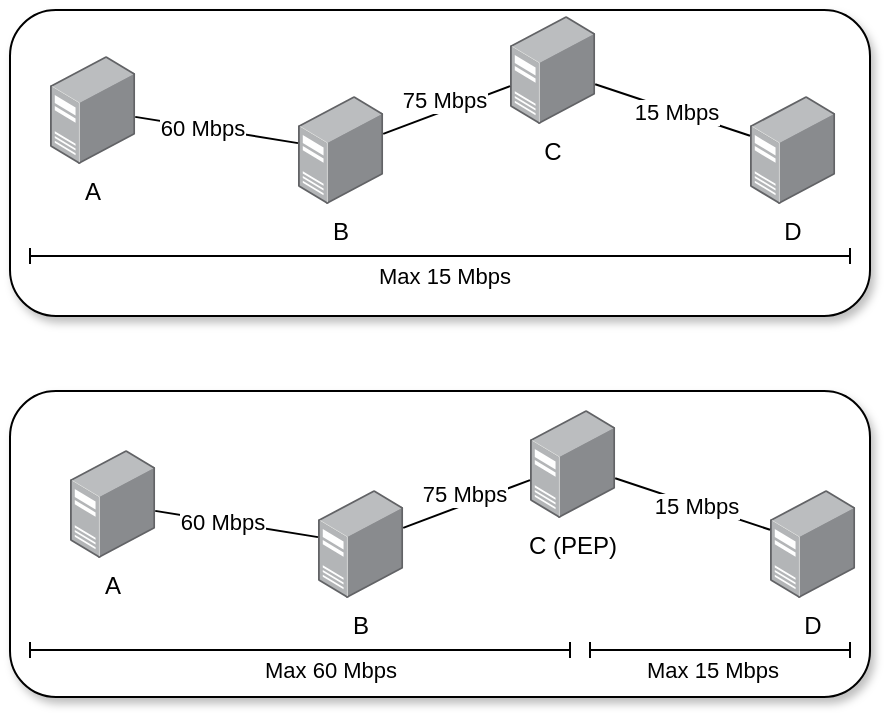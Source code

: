 <mxfile version="22.0.3" type="device">
  <diagram name="Page-1" id="pjTQNIyQqY3bhzDktiBu">
    <mxGraphModel dx="629" dy="568" grid="0" gridSize="10" guides="1" tooltips="1" connect="1" arrows="1" fold="1" page="0" pageScale="1" pageWidth="827" pageHeight="1169" math="0" shadow="0">
      <root>
        <mxCell id="0" />
        <mxCell id="1" parent="0" />
        <mxCell id="rFjCWDTAT1a2-XJxK38Y-43" value="" style="rounded=1;whiteSpace=wrap;html=1;shadow=1;" vertex="1" parent="1">
          <mxGeometry x="270" y="550.5" width="430" height="153" as="geometry" />
        </mxCell>
        <mxCell id="rFjCWDTAT1a2-XJxK38Y-42" value="" style="rounded=1;whiteSpace=wrap;html=1;shadow=1;" vertex="1" parent="1">
          <mxGeometry x="270" y="360" width="430" height="153" as="geometry" />
        </mxCell>
        <mxCell id="rFjCWDTAT1a2-XJxK38Y-1" value="B" style="image;points=[];aspect=fixed;html=1;align=center;shadow=0;dashed=0;image=img/lib/allied_telesis/computer_and_terminals/Server_Desktop.svg;" vertex="1" parent="1">
          <mxGeometry x="414" y="403" width="42.6" height="54" as="geometry" />
        </mxCell>
        <mxCell id="rFjCWDTAT1a2-XJxK38Y-2" value="C" style="image;points=[];aspect=fixed;html=1;align=center;shadow=0;dashed=0;image=img/lib/allied_telesis/computer_and_terminals/Server_Desktop.svg;" vertex="1" parent="1">
          <mxGeometry x="520" y="363" width="42.6" height="54" as="geometry" />
        </mxCell>
        <mxCell id="rFjCWDTAT1a2-XJxK38Y-3" value="A" style="image;points=[];aspect=fixed;html=1;align=center;shadow=0;dashed=0;image=img/lib/allied_telesis/computer_and_terminals/Server_Desktop.svg;" vertex="1" parent="1">
          <mxGeometry x="290" y="383" width="42.6" height="54" as="geometry" />
        </mxCell>
        <mxCell id="rFjCWDTAT1a2-XJxK38Y-4" value="D" style="image;points=[];aspect=fixed;html=1;align=center;shadow=0;dashed=0;image=img/lib/allied_telesis/computer_and_terminals/Server_Desktop.svg;" vertex="1" parent="1">
          <mxGeometry x="640" y="403" width="42.6" height="54" as="geometry" />
        </mxCell>
        <mxCell id="rFjCWDTAT1a2-XJxK38Y-5" value="" style="endArrow=none;html=1;rounded=0;" edge="1" parent="1" source="rFjCWDTAT1a2-XJxK38Y-3" target="rFjCWDTAT1a2-XJxK38Y-1">
          <mxGeometry width="50" height="50" relative="1" as="geometry">
            <mxPoint x="390" y="523" as="sourcePoint" />
            <mxPoint x="440" y="473" as="targetPoint" />
          </mxGeometry>
        </mxCell>
        <mxCell id="rFjCWDTAT1a2-XJxK38Y-11" value="60 Mbps" style="edgeLabel;html=1;align=center;verticalAlign=middle;resizable=0;points=[];" vertex="1" connectable="0" parent="rFjCWDTAT1a2-XJxK38Y-5">
          <mxGeometry x="-0.172" relative="1" as="geometry">
            <mxPoint as="offset" />
          </mxGeometry>
        </mxCell>
        <mxCell id="rFjCWDTAT1a2-XJxK38Y-6" value="" style="endArrow=none;html=1;rounded=0;" edge="1" parent="1" source="rFjCWDTAT1a2-XJxK38Y-1" target="rFjCWDTAT1a2-XJxK38Y-2">
          <mxGeometry width="50" height="50" relative="1" as="geometry">
            <mxPoint x="390" y="523" as="sourcePoint" />
            <mxPoint x="440" y="473" as="targetPoint" />
          </mxGeometry>
        </mxCell>
        <mxCell id="rFjCWDTAT1a2-XJxK38Y-8" value="75 Mbps" style="edgeLabel;html=1;align=center;verticalAlign=middle;resizable=0;points=[];" vertex="1" connectable="0" parent="rFjCWDTAT1a2-XJxK38Y-6">
          <mxGeometry x="-0.177" y="-1" relative="1" as="geometry">
            <mxPoint x="4" y="-8" as="offset" />
          </mxGeometry>
        </mxCell>
        <mxCell id="rFjCWDTAT1a2-XJxK38Y-7" value="" style="endArrow=none;html=1;rounded=0;" edge="1" parent="1" source="rFjCWDTAT1a2-XJxK38Y-2" target="rFjCWDTAT1a2-XJxK38Y-4">
          <mxGeometry width="50" height="50" relative="1" as="geometry">
            <mxPoint x="390" y="523" as="sourcePoint" />
            <mxPoint x="440" y="473" as="targetPoint" />
          </mxGeometry>
        </mxCell>
        <mxCell id="rFjCWDTAT1a2-XJxK38Y-10" value="15 Mbps" style="edgeLabel;html=1;align=center;verticalAlign=middle;resizable=0;points=[];" vertex="1" connectable="0" parent="rFjCWDTAT1a2-XJxK38Y-7">
          <mxGeometry x="0.026" relative="1" as="geometry">
            <mxPoint as="offset" />
          </mxGeometry>
        </mxCell>
        <mxCell id="rFjCWDTAT1a2-XJxK38Y-13" value="" style="endArrow=baseDash;html=1;rounded=0;startArrow=baseDash;startFill=0;endFill=0;" edge="1" parent="1">
          <mxGeometry width="50" height="50" relative="1" as="geometry">
            <mxPoint x="280" y="483" as="sourcePoint" />
            <mxPoint x="690" y="483" as="targetPoint" />
          </mxGeometry>
        </mxCell>
        <mxCell id="rFjCWDTAT1a2-XJxK38Y-14" value="Max 15 Mbps" style="edgeLabel;html=1;align=center;verticalAlign=middle;resizable=0;points=[];" vertex="1" connectable="0" parent="rFjCWDTAT1a2-XJxK38Y-13">
          <mxGeometry x="-0.082" y="1" relative="1" as="geometry">
            <mxPoint x="19" y="11" as="offset" />
          </mxGeometry>
        </mxCell>
        <mxCell id="rFjCWDTAT1a2-XJxK38Y-27" value="B" style="image;points=[];aspect=fixed;html=1;align=center;shadow=0;dashed=0;image=img/lib/allied_telesis/computer_and_terminals/Server_Desktop.svg;" vertex="1" parent="1">
          <mxGeometry x="424" y="600" width="42.6" height="54" as="geometry" />
        </mxCell>
        <mxCell id="rFjCWDTAT1a2-XJxK38Y-28" value="C (PEP)" style="image;points=[];aspect=fixed;html=1;align=center;shadow=0;dashed=0;image=img/lib/allied_telesis/computer_and_terminals/Server_Desktop.svg;" vertex="1" parent="1">
          <mxGeometry x="530" y="560" width="42.6" height="54" as="geometry" />
        </mxCell>
        <mxCell id="rFjCWDTAT1a2-XJxK38Y-29" value="A" style="image;points=[];aspect=fixed;html=1;align=center;shadow=0;dashed=0;image=img/lib/allied_telesis/computer_and_terminals/Server_Desktop.svg;" vertex="1" parent="1">
          <mxGeometry x="300" y="580" width="42.6" height="54" as="geometry" />
        </mxCell>
        <mxCell id="rFjCWDTAT1a2-XJxK38Y-30" value="D" style="image;points=[];aspect=fixed;html=1;align=center;shadow=0;dashed=0;image=img/lib/allied_telesis/computer_and_terminals/Server_Desktop.svg;" vertex="1" parent="1">
          <mxGeometry x="650" y="600" width="42.6" height="54" as="geometry" />
        </mxCell>
        <mxCell id="rFjCWDTAT1a2-XJxK38Y-31" value="" style="endArrow=none;html=1;rounded=0;" edge="1" parent="1" source="rFjCWDTAT1a2-XJxK38Y-29" target="rFjCWDTAT1a2-XJxK38Y-27">
          <mxGeometry width="50" height="50" relative="1" as="geometry">
            <mxPoint x="400" y="720" as="sourcePoint" />
            <mxPoint x="450" y="670" as="targetPoint" />
          </mxGeometry>
        </mxCell>
        <mxCell id="rFjCWDTAT1a2-XJxK38Y-32" value="60 Mbps" style="edgeLabel;html=1;align=center;verticalAlign=middle;resizable=0;points=[];" vertex="1" connectable="0" parent="rFjCWDTAT1a2-XJxK38Y-31">
          <mxGeometry x="-0.172" relative="1" as="geometry">
            <mxPoint as="offset" />
          </mxGeometry>
        </mxCell>
        <mxCell id="rFjCWDTAT1a2-XJxK38Y-33" value="" style="endArrow=none;html=1;rounded=0;" edge="1" parent="1" source="rFjCWDTAT1a2-XJxK38Y-27" target="rFjCWDTAT1a2-XJxK38Y-28">
          <mxGeometry width="50" height="50" relative="1" as="geometry">
            <mxPoint x="400" y="720" as="sourcePoint" />
            <mxPoint x="450" y="670" as="targetPoint" />
          </mxGeometry>
        </mxCell>
        <mxCell id="rFjCWDTAT1a2-XJxK38Y-34" value="75 Mbps" style="edgeLabel;html=1;align=center;verticalAlign=middle;resizable=0;points=[];" vertex="1" connectable="0" parent="rFjCWDTAT1a2-XJxK38Y-33">
          <mxGeometry x="-0.177" y="-1" relative="1" as="geometry">
            <mxPoint x="4" y="-8" as="offset" />
          </mxGeometry>
        </mxCell>
        <mxCell id="rFjCWDTAT1a2-XJxK38Y-35" value="" style="endArrow=none;html=1;rounded=0;" edge="1" parent="1" source="rFjCWDTAT1a2-XJxK38Y-28" target="rFjCWDTAT1a2-XJxK38Y-30">
          <mxGeometry width="50" height="50" relative="1" as="geometry">
            <mxPoint x="400" y="720" as="sourcePoint" />
            <mxPoint x="450" y="670" as="targetPoint" />
          </mxGeometry>
        </mxCell>
        <mxCell id="rFjCWDTAT1a2-XJxK38Y-36" value="15 Mbps" style="edgeLabel;html=1;align=center;verticalAlign=middle;resizable=0;points=[];" vertex="1" connectable="0" parent="rFjCWDTAT1a2-XJxK38Y-35">
          <mxGeometry x="0.026" relative="1" as="geometry">
            <mxPoint as="offset" />
          </mxGeometry>
        </mxCell>
        <mxCell id="rFjCWDTAT1a2-XJxK38Y-37" value="" style="endArrow=baseDash;html=1;rounded=0;startArrow=baseDash;startFill=0;endFill=0;" edge="1" parent="1">
          <mxGeometry width="50" height="50" relative="1" as="geometry">
            <mxPoint x="280" y="680" as="sourcePoint" />
            <mxPoint x="550" y="680" as="targetPoint" />
          </mxGeometry>
        </mxCell>
        <mxCell id="rFjCWDTAT1a2-XJxK38Y-38" value="Max 60 Mbps" style="edgeLabel;html=1;align=center;verticalAlign=middle;resizable=0;points=[];" vertex="1" connectable="0" parent="rFjCWDTAT1a2-XJxK38Y-37">
          <mxGeometry x="-0.082" y="1" relative="1" as="geometry">
            <mxPoint x="26" y="11" as="offset" />
          </mxGeometry>
        </mxCell>
        <mxCell id="rFjCWDTAT1a2-XJxK38Y-39" value="" style="endArrow=baseDash;html=1;rounded=0;startArrow=baseDash;startFill=0;endFill=0;" edge="1" parent="1">
          <mxGeometry width="50" height="50" relative="1" as="geometry">
            <mxPoint x="560" y="680" as="sourcePoint" />
            <mxPoint x="690" y="680" as="targetPoint" />
          </mxGeometry>
        </mxCell>
        <mxCell id="rFjCWDTAT1a2-XJxK38Y-40" value="Max 15 Mbps" style="edgeLabel;html=1;align=center;verticalAlign=middle;resizable=0;points=[];" vertex="1" connectable="0" parent="rFjCWDTAT1a2-XJxK38Y-39">
          <mxGeometry x="-0.082" y="1" relative="1" as="geometry">
            <mxPoint x="1" y="11" as="offset" />
          </mxGeometry>
        </mxCell>
      </root>
    </mxGraphModel>
  </diagram>
</mxfile>
